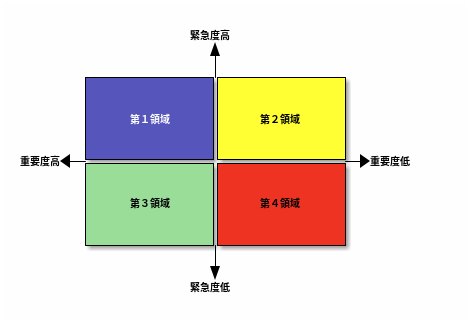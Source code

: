 @startditaa
                 緊急度高
                   ^
                   |
      +------------+------------+          
      |            |            |
      |            |            |
      |    第１領域    |    第２領域    | 
      |            |            |
      |        cBLU|cYEL        |
重要度高<-+------------+------------+->重要度低
      |            |            |
      |            |            |
      |    第３領域    |    第４領域    | 
      |            |            |
      |        cGRE|cRED        |
      +------------+------------+
                   |
                   V
                 緊急度低
@endditaa
